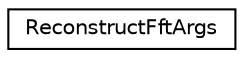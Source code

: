 digraph "Graphical Class Hierarchy"
{
  edge [fontname="Helvetica",fontsize="10",labelfontname="Helvetica",labelfontsize="10"];
  node [fontname="Helvetica",fontsize="10",shape=record];
  rankdir="LR";
  Node0 [label="ReconstructFftArgs",height=0.2,width=0.4,color="black", fillcolor="white", style="filled",URL="$structReconstructFftArgs.html"];
}
